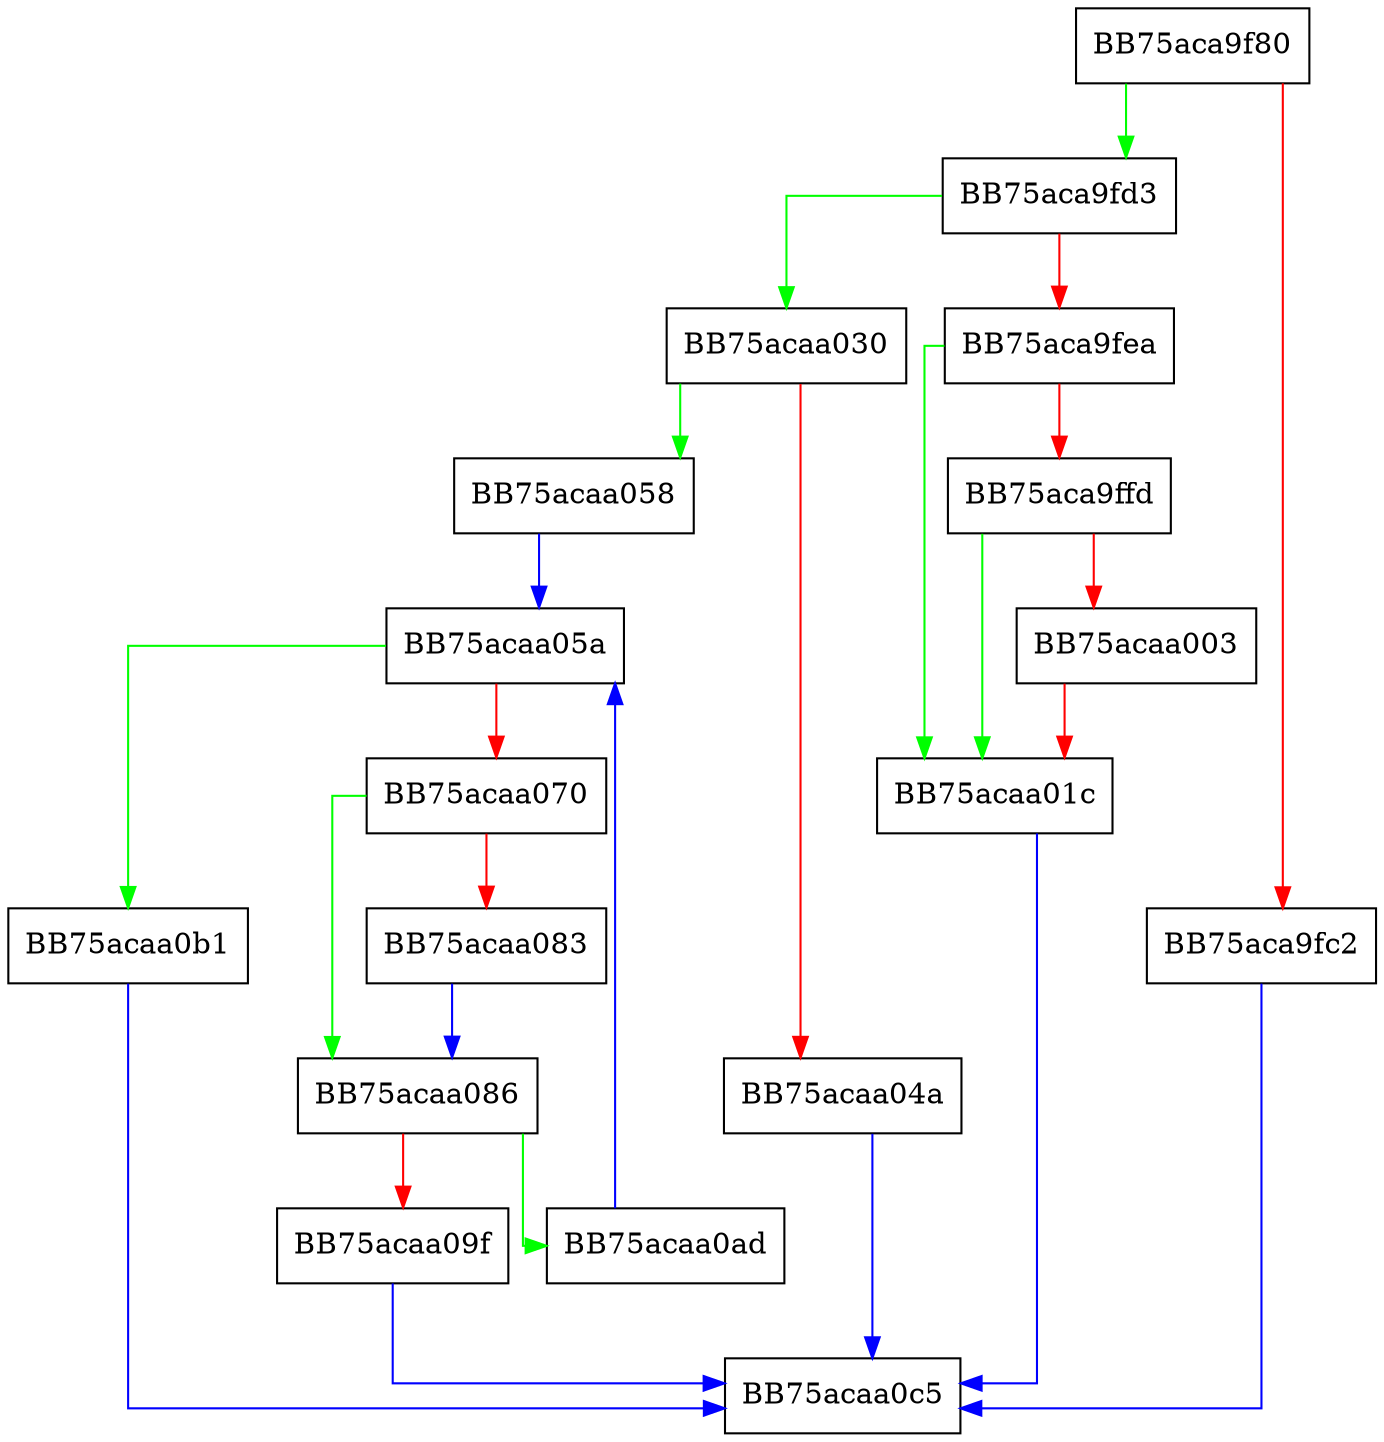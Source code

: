 digraph QuarantineSvchostKeys {
  node [shape="box"];
  graph [splines=ortho];
  BB75aca9f80 -> BB75aca9fd3 [color="green"];
  BB75aca9f80 -> BB75aca9fc2 [color="red"];
  BB75aca9fc2 -> BB75acaa0c5 [color="blue"];
  BB75aca9fd3 -> BB75acaa030 [color="green"];
  BB75aca9fd3 -> BB75aca9fea [color="red"];
  BB75aca9fea -> BB75acaa01c [color="green"];
  BB75aca9fea -> BB75aca9ffd [color="red"];
  BB75aca9ffd -> BB75acaa01c [color="green"];
  BB75aca9ffd -> BB75acaa003 [color="red"];
  BB75acaa003 -> BB75acaa01c [color="red"];
  BB75acaa01c -> BB75acaa0c5 [color="blue"];
  BB75acaa030 -> BB75acaa058 [color="green"];
  BB75acaa030 -> BB75acaa04a [color="red"];
  BB75acaa04a -> BB75acaa0c5 [color="blue"];
  BB75acaa058 -> BB75acaa05a [color="blue"];
  BB75acaa05a -> BB75acaa0b1 [color="green"];
  BB75acaa05a -> BB75acaa070 [color="red"];
  BB75acaa070 -> BB75acaa086 [color="green"];
  BB75acaa070 -> BB75acaa083 [color="red"];
  BB75acaa083 -> BB75acaa086 [color="blue"];
  BB75acaa086 -> BB75acaa0ad [color="green"];
  BB75acaa086 -> BB75acaa09f [color="red"];
  BB75acaa09f -> BB75acaa0c5 [color="blue"];
  BB75acaa0ad -> BB75acaa05a [color="blue"];
  BB75acaa0b1 -> BB75acaa0c5 [color="blue"];
}